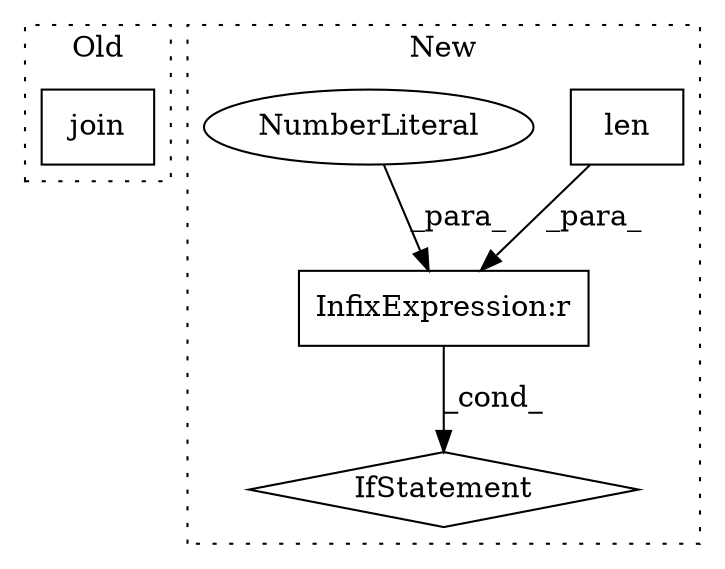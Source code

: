 digraph G {
subgraph cluster0 {
1 [label="join" a="32" s="2442,2452" l="5,1" shape="box"];
label = "Old";
style="dotted";
}
subgraph cluster1 {
2 [label="len" a="32" s="2845,2857" l="4,1" shape="box"];
3 [label="IfStatement" a="25" s="2841,2862" l="4,2" shape="diamond"];
4 [label="InfixExpression:r" a="27" s="2858" l="3" shape="box"];
5 [label="NumberLiteral" a="34" s="2861" l="1" shape="ellipse"];
label = "New";
style="dotted";
}
2 -> 4 [label="_para_"];
4 -> 3 [label="_cond_"];
5 -> 4 [label="_para_"];
}